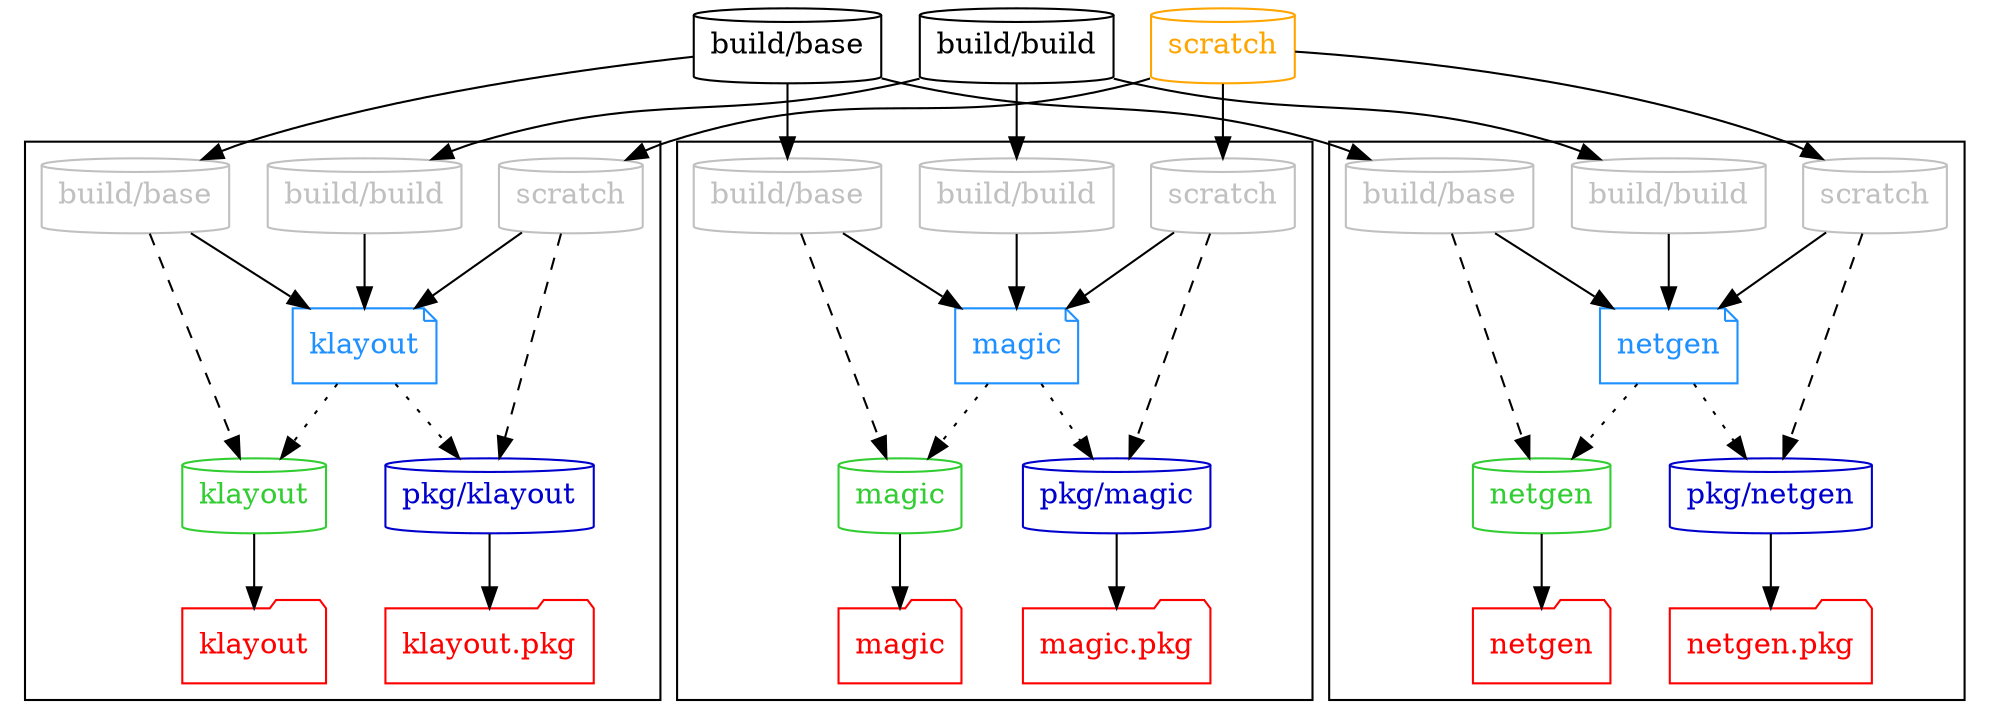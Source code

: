 # Authors:
#   Unai Martinez-Corral
#
# Copyright 2021-2022 Unai Martinez-Corral <unai.martinezcorral@ehu.eus>
#
# Licensed under the Apache License, Version 2.0 (the "License");
# you may not use this file except in compliance with the License.
# You may obtain a copy of the License at
#
#     http://www.apache.org/licenses/LICENSE-2.0
#
# Unless required by applicable law or agreed to in writing, software
# distributed under the License is distributed on an "AS IS" BASIS,
# WITHOUT WARRANTIES OR CONDITIONS OF ANY KIND, either express or implied.
# See the License for the specific language governing permissions and
# limitations under the License.
#
# SPDX-License-Identifier: Apache-2.0

digraph G {

  #splines=polyline; #curved
  newrank=true;

  # Dockerfiles

  { node [shape=note, color=dodgerblue, fontcolor=dodgerblue]
    d_klayout [label="klayout"];
    d_magic [label="magic"];
    d_netgen [label="netgen"];
  }

  # Images

  { node [shape=cylinder]
    "build/build"
    "build/base"
    { node [color=limegreen, fontcolor=limegreen]
      "klayout"
      "magic"
      "netgen"
    }
    { node [color=mediumblue, fontcolor=mediumblue]
      "pkg/klayout"
      "pkg/magic"
      "pkg/netgen"
    }
  }

  # External images

  { node [shape=cylinder, color=orange, fontcolor=orange]
    "scratch"
  }

  { rank=same
    "build/build"
    "build/base"
    "scratch"
  }

  # Workflows

  subgraph cluster_klayout {
    { rank=same
      node [shape=cylinder, color=grey, fontcolor=grey]
      "p_klayout_build/build" [label="build/build"]
      "p_klayout_build/base" [label="build/base"]
      "p_klayout_scratch" [label="scratch"]
    }

    d_klayout -> {
      "klayout"
      "pkg/klayout"
    } [style=dotted];

    {
      node [shape=folder, color=red, fontcolor=red]
      "t_klayout" [label="klayout"];
      "t_pkg/klayout" [label="klayout.pkg"];
    }

    "klayout" -> "t_klayout";
    "pkg/klayout" -> "t_pkg/klayout";
  }

  subgraph cluster_magic {
    { rank=same
      node [shape=cylinder, color=grey, fontcolor=grey]
      "p_magic_build/build" [label="build/build"]
      "p_magic_build/base" [label="build/base"]
      "p_magic_scratch" [label="scratch"]
    }

    d_magic -> {
      "magic"
      "pkg/magic"
    } [style=dotted];

    {
      node [shape=folder, color=red, fontcolor=red]
      "t_magic" [label="magic"];
      "t_pkg/magic" [label="magic.pkg"];
    }

    "magic" -> "t_magic";
    "pkg/magic" -> "t_pkg/magic";
  }

  subgraph cluster_netgen {
    { rank=same
      node [shape=cylinder, color=grey, fontcolor=grey]
      "p_netgen_build/build" [label="build/build"]
      "p_netgen_build/base" [label="build/base"]
      "p_netgen_scratch" [label="scratch"]
    }

    d_netgen -> {
      "netgen"
      "pkg/netgen"
    } [style=dotted];

    {
      node [shape=folder, color=red, fontcolor=red]
      "t_netgen" [label="netgen"];
      "t_pkg/netgen" [label="netgen.pkg"];
    }

    "netgen" -> "t_netgen";
    "pkg/netgen" -> "t_pkg/netgen";
  }

  # Dockerfile dependencies

  "build/build" -> "p_klayout_build/build" -> d_klayout;
  "build/base" -> "p_klayout_build/base" -> d_klayout;
  "scratch" -> "p_klayout_scratch" -> d_klayout;

  "build/build" -> "p_magic_build/build" -> d_magic;
  "build/base" -> "p_magic_build/base" -> d_magic;
  "scratch" -> "p_magic_scratch" -> d_magic;

  "build/build" -> "p_netgen_build/build" -> d_netgen;
  "build/base" -> "p_netgen_build/base" -> d_netgen;
  "scratch" -> "p_netgen_scratch" -> d_netgen;

  # Image dependencies

  { edge [style=dashed]
    "p_klayout_build/base" -> "klayout";
    "p_klayout_scratch" -> "pkg/klayout";
    "p_magic_build/base" -> "magic";
    "p_magic_scratch" -> "pkg/magic";
    "p_netgen_build/base" -> "netgen";
    "p_netgen_scratch" -> "pkg/netgen";
  }

}
